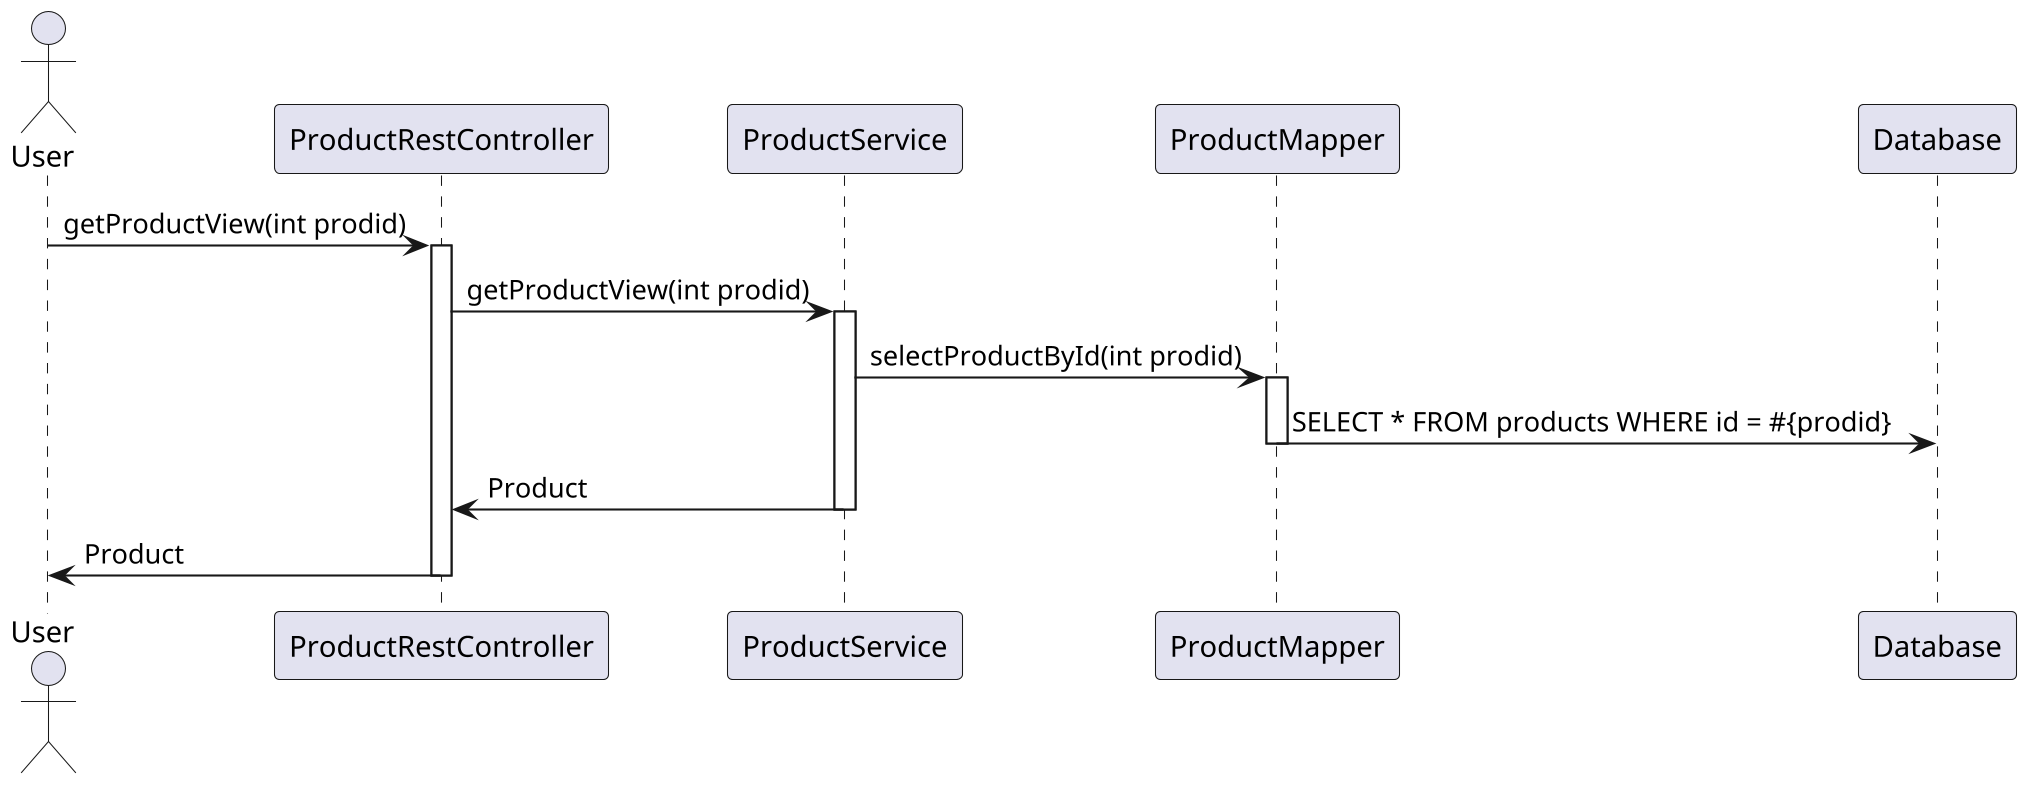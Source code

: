 @startuml
skinparam dpi 200

actor User

User -> ProductRestController : getProductView(int prodid)
activate ProductRestController

ProductRestController -> ProductService : getProductView(int prodid)
activate ProductService

ProductService -> ProductMapper : selectProductById(int prodid)
activate ProductMapper
ProductMapper -> Database : SELECT * FROM products WHERE id = #{prodid}
deactivate ProductMapper

ProductService -> ProductRestController : Product
deactivate ProductService

ProductRestController -> User : Product
deactivate ProductRestController

@enduml